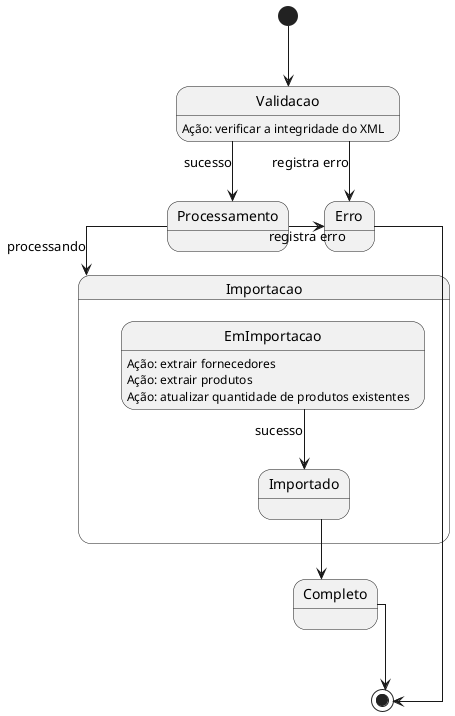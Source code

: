 @startuml
skinparam linetype ortho
[*] --> Validacao

Validacao : Ação: verificar a integridade do XML
Validacao --> Processamento : sucesso
Validacao --> Erro : registra erro

Processamento --> Importacao : processando

state Importacao {
    EmImportacao : Ação: extrair fornecedores
    EmImportacao : Ação: extrair produtos
    EmImportacao : Ação: atualizar quantidade de produtos existentes
    EmImportacao --> Importado : sucesso
    
}

Processamento -right-> Erro : registra erro

Importado --> Completo
Erro --> [*]
Completo --> [*]

@enduml
